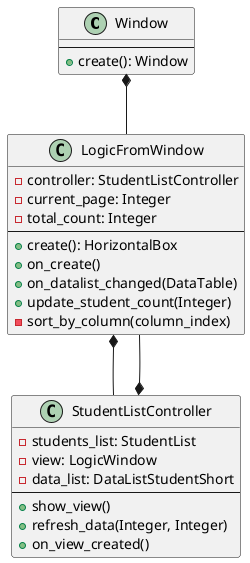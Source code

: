 @startuml
'https://plantuml.com/class-diagram

class Window {
     --
     +create(): Window
 }

 class LogicFromWindow {
     -controller: StudentListController
     -current_page: Integer
     -total_count: Integer
     --
     +create(): HorizontalBox
     +on_create()
     +on_datalist_changed(DataTable)
     +update_student_count(Integer)
     -sort_by_column(column_index)
 }

 class StudentListController {
     -students_list: StudentList
     -view: LogicWindow
     -data_list: DataListStudentShort
     --
     +show_view()
     +refresh_data(Integer, Integer)
     +on_view_created()
 }

 Window *-- LogicFromWindow
 LogicFromWindow *-- StudentListController
 StudentListController *-- LogicFromWindow
@enduml